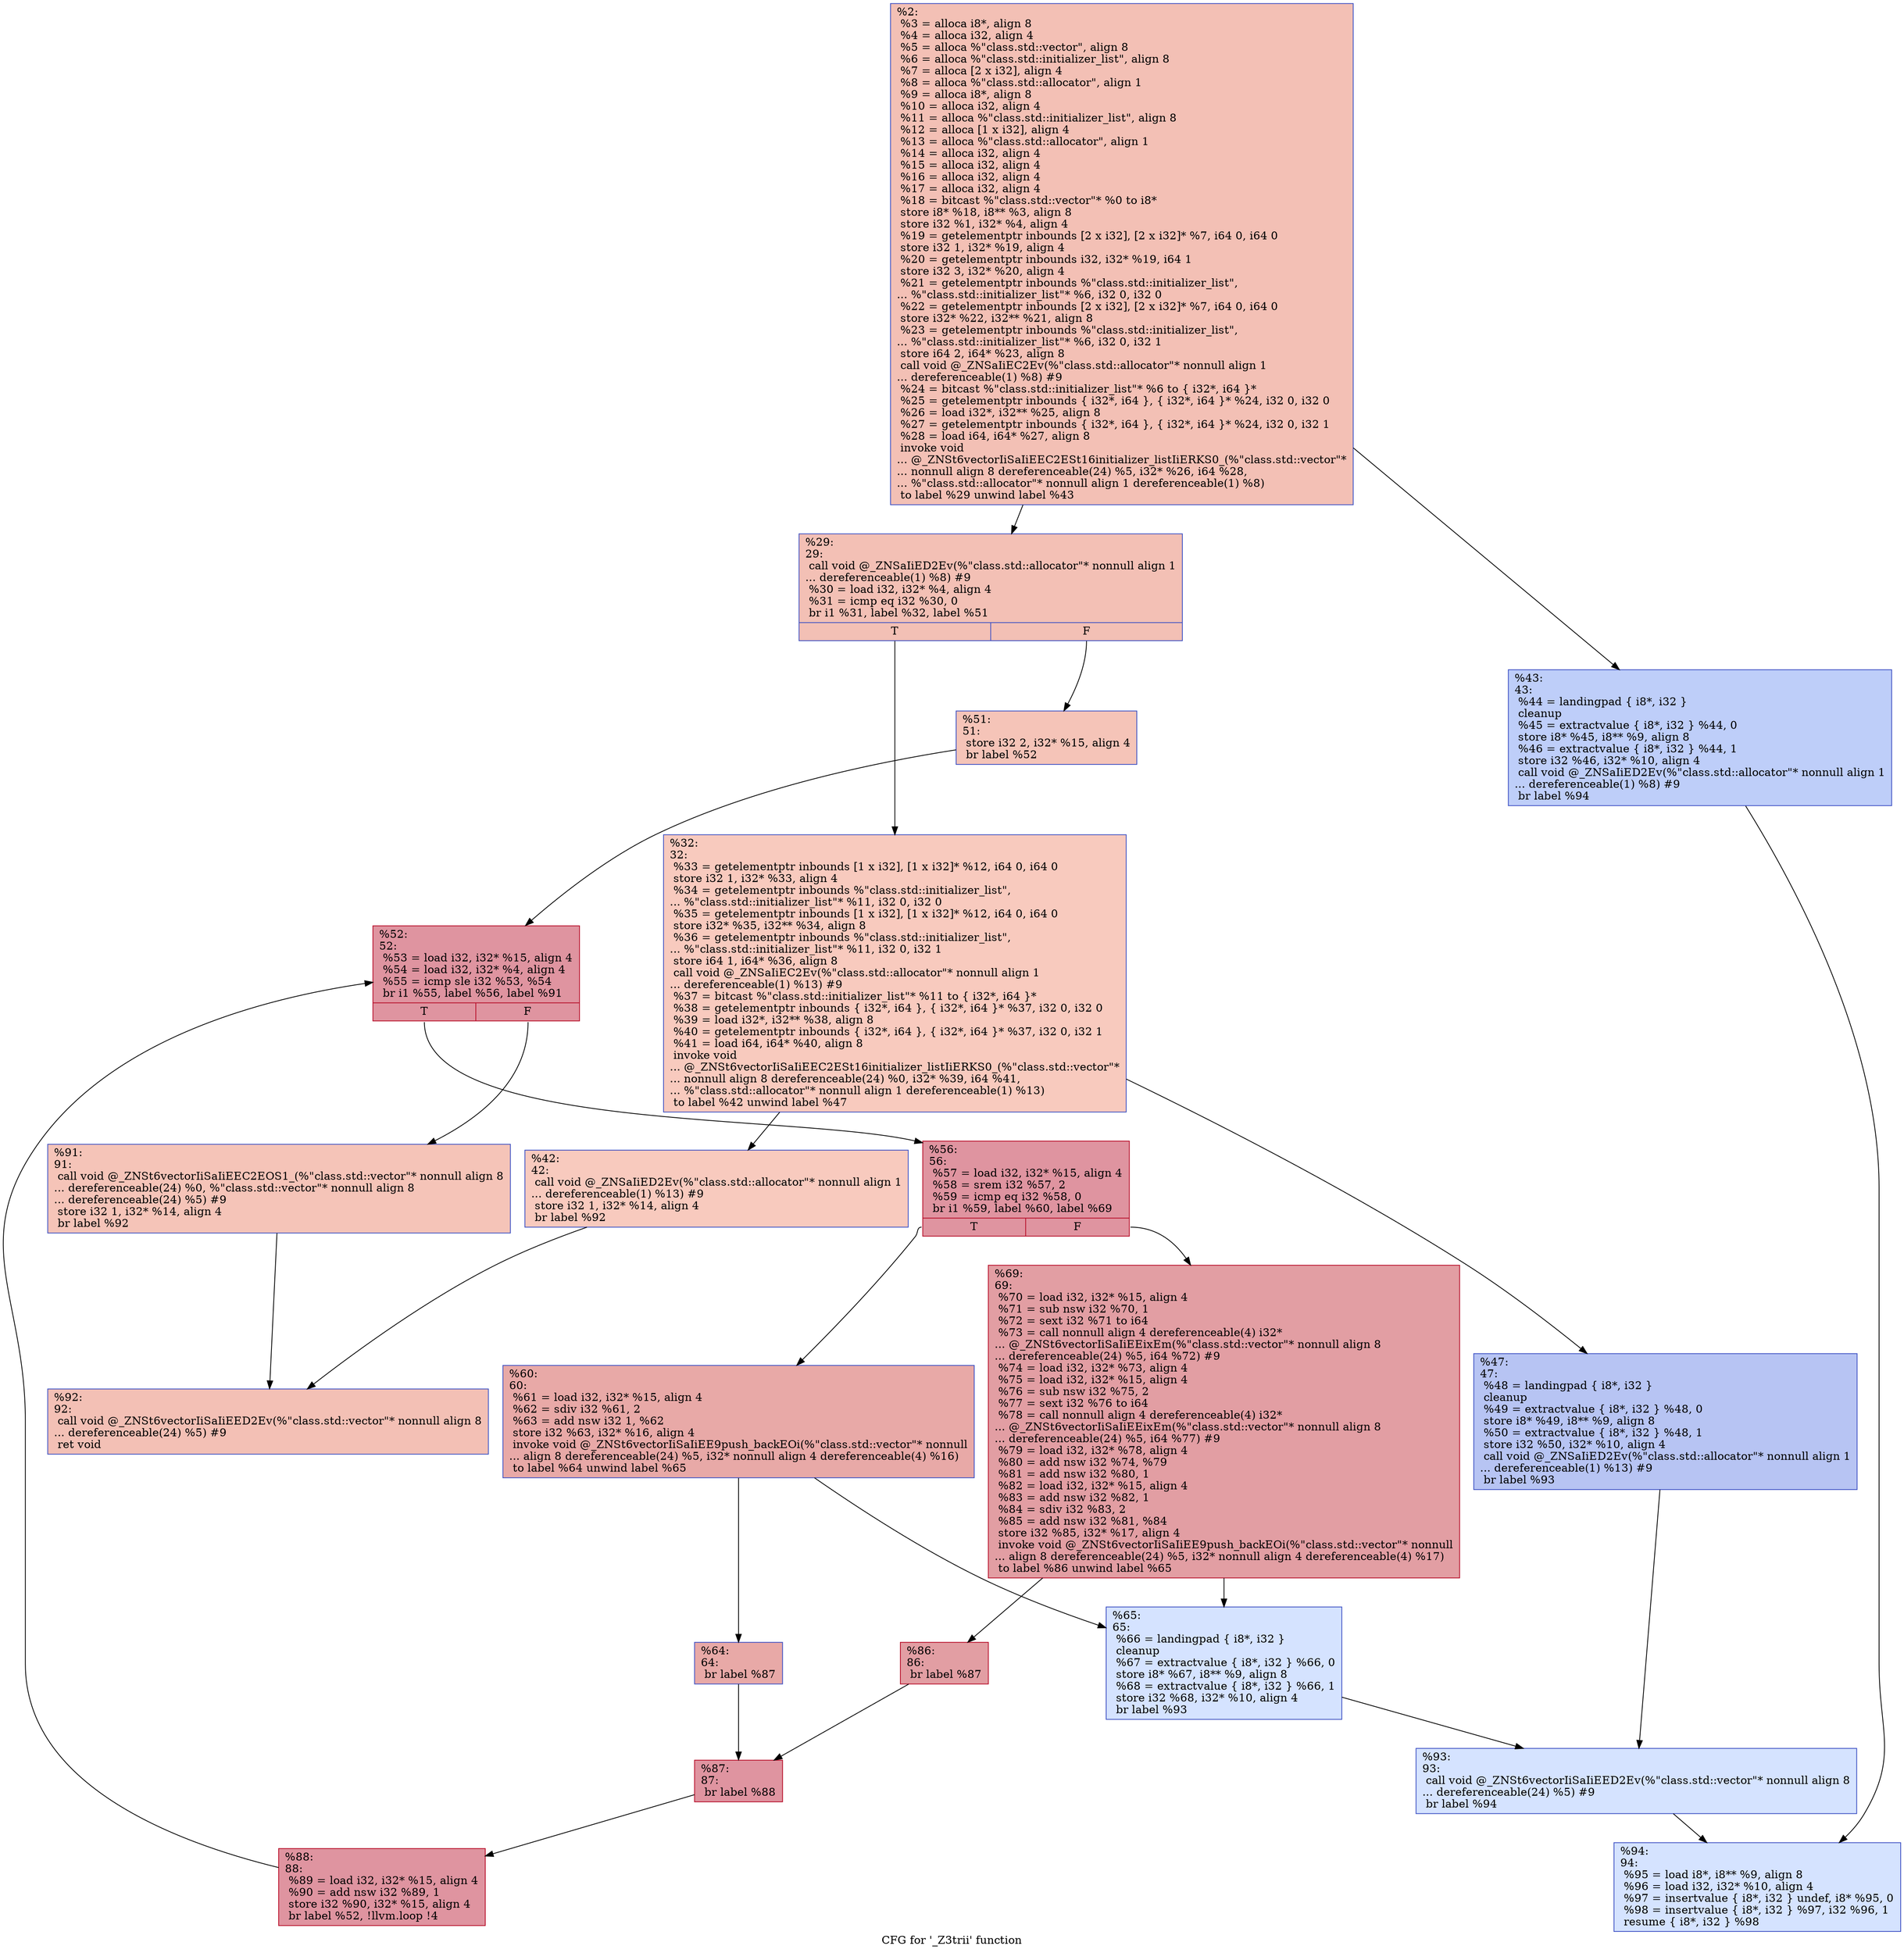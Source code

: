 digraph "CFG for '_Z3trii' function" {
	label="CFG for '_Z3trii' function";

	Node0x55a8815e0b60 [shape=record,color="#3d50c3ff", style=filled, fillcolor="#e5705870",label="{%2:\l  %3 = alloca i8*, align 8\l  %4 = alloca i32, align 4\l  %5 = alloca %\"class.std::vector\", align 8\l  %6 = alloca %\"class.std::initializer_list\", align 8\l  %7 = alloca [2 x i32], align 4\l  %8 = alloca %\"class.std::allocator\", align 1\l  %9 = alloca i8*, align 8\l  %10 = alloca i32, align 4\l  %11 = alloca %\"class.std::initializer_list\", align 8\l  %12 = alloca [1 x i32], align 4\l  %13 = alloca %\"class.std::allocator\", align 1\l  %14 = alloca i32, align 4\l  %15 = alloca i32, align 4\l  %16 = alloca i32, align 4\l  %17 = alloca i32, align 4\l  %18 = bitcast %\"class.std::vector\"* %0 to i8*\l  store i8* %18, i8** %3, align 8\l  store i32 %1, i32* %4, align 4\l  %19 = getelementptr inbounds [2 x i32], [2 x i32]* %7, i64 0, i64 0\l  store i32 1, i32* %19, align 4\l  %20 = getelementptr inbounds i32, i32* %19, i64 1\l  store i32 3, i32* %20, align 4\l  %21 = getelementptr inbounds %\"class.std::initializer_list\",\l... %\"class.std::initializer_list\"* %6, i32 0, i32 0\l  %22 = getelementptr inbounds [2 x i32], [2 x i32]* %7, i64 0, i64 0\l  store i32* %22, i32** %21, align 8\l  %23 = getelementptr inbounds %\"class.std::initializer_list\",\l... %\"class.std::initializer_list\"* %6, i32 0, i32 1\l  store i64 2, i64* %23, align 8\l  call void @_ZNSaIiEC2Ev(%\"class.std::allocator\"* nonnull align 1\l... dereferenceable(1) %8) #9\l  %24 = bitcast %\"class.std::initializer_list\"* %6 to \{ i32*, i64 \}*\l  %25 = getelementptr inbounds \{ i32*, i64 \}, \{ i32*, i64 \}* %24, i32 0, i32 0\l  %26 = load i32*, i32** %25, align 8\l  %27 = getelementptr inbounds \{ i32*, i64 \}, \{ i32*, i64 \}* %24, i32 0, i32 1\l  %28 = load i64, i64* %27, align 8\l  invoke void\l... @_ZNSt6vectorIiSaIiEEC2ESt16initializer_listIiERKS0_(%\"class.std::vector\"*\l... nonnull align 8 dereferenceable(24) %5, i32* %26, i64 %28,\l... %\"class.std::allocator\"* nonnull align 1 dereferenceable(1) %8)\l          to label %29 unwind label %43\l}"];
	Node0x55a8815e0b60 -> Node0x55a8815e28b0;
	Node0x55a8815e0b60 -> Node0x55a8815e2940;
	Node0x55a8815e28b0 [shape=record,color="#3d50c3ff", style=filled, fillcolor="#e5705870",label="{%29:\l29:                                               \l  call void @_ZNSaIiED2Ev(%\"class.std::allocator\"* nonnull align 1\l... dereferenceable(1) %8) #9\l  %30 = load i32, i32* %4, align 4\l  %31 = icmp eq i32 %30, 0\l  br i1 %31, label %32, label %51\l|{<s0>T|<s1>F}}"];
	Node0x55a8815e28b0:s0 -> Node0x55a8815e2ff0;
	Node0x55a8815e28b0:s1 -> Node0x55a8815e3040;
	Node0x55a8815e2ff0 [shape=record,color="#3d50c3ff", style=filled, fillcolor="#ef886b70",label="{%32:\l32:                                               \l  %33 = getelementptr inbounds [1 x i32], [1 x i32]* %12, i64 0, i64 0\l  store i32 1, i32* %33, align 4\l  %34 = getelementptr inbounds %\"class.std::initializer_list\",\l... %\"class.std::initializer_list\"* %11, i32 0, i32 0\l  %35 = getelementptr inbounds [1 x i32], [1 x i32]* %12, i64 0, i64 0\l  store i32* %35, i32** %34, align 8\l  %36 = getelementptr inbounds %\"class.std::initializer_list\",\l... %\"class.std::initializer_list\"* %11, i32 0, i32 1\l  store i64 1, i64* %36, align 8\l  call void @_ZNSaIiEC2Ev(%\"class.std::allocator\"* nonnull align 1\l... dereferenceable(1) %13) #9\l  %37 = bitcast %\"class.std::initializer_list\"* %11 to \{ i32*, i64 \}*\l  %38 = getelementptr inbounds \{ i32*, i64 \}, \{ i32*, i64 \}* %37, i32 0, i32 0\l  %39 = load i32*, i32** %38, align 8\l  %40 = getelementptr inbounds \{ i32*, i64 \}, \{ i32*, i64 \}* %37, i32 0, i32 1\l  %41 = load i64, i64* %40, align 8\l  invoke void\l... @_ZNSt6vectorIiSaIiEEC2ESt16initializer_listIiERKS0_(%\"class.std::vector\"*\l... nonnull align 8 dereferenceable(24) %0, i32* %39, i64 %41,\l... %\"class.std::allocator\"* nonnull align 1 dereferenceable(1) %13)\l          to label %42 unwind label %47\l}"];
	Node0x55a8815e2ff0 -> Node0x55a8815e3be0;
	Node0x55a8815e2ff0 -> Node0x55a8815e3c70;
	Node0x55a8815e3be0 [shape=record,color="#3d50c3ff", style=filled, fillcolor="#ef886b70",label="{%42:\l42:                                               \l  call void @_ZNSaIiED2Ev(%\"class.std::allocator\"* nonnull align 1\l... dereferenceable(1) %13) #9\l  store i32 1, i32* %14, align 4\l  br label %92\l}"];
	Node0x55a8815e3be0 -> Node0x55a8815e40a0;
	Node0x55a8815e2940 [shape=record,color="#3d50c3ff", style=filled, fillcolor="#6c8ff170",label="{%43:\l43:                                               \l  %44 = landingpad \{ i8*, i32 \}\l          cleanup\l  %45 = extractvalue \{ i8*, i32 \} %44, 0\l  store i8* %45, i8** %9, align 8\l  %46 = extractvalue \{ i8*, i32 \} %44, 1\l  store i32 %46, i32* %10, align 4\l  call void @_ZNSaIiED2Ev(%\"class.std::allocator\"* nonnull align 1\l... dereferenceable(1) %8) #9\l  br label %94\l}"];
	Node0x55a8815e2940 -> Node0x55a8815e4520;
	Node0x55a8815e3c70 [shape=record,color="#3d50c3ff", style=filled, fillcolor="#5b7ae570",label="{%47:\l47:                                               \l  %48 = landingpad \{ i8*, i32 \}\l          cleanup\l  %49 = extractvalue \{ i8*, i32 \} %48, 0\l  store i8* %49, i8** %9, align 8\l  %50 = extractvalue \{ i8*, i32 \} %48, 1\l  store i32 %50, i32* %10, align 4\l  call void @_ZNSaIiED2Ev(%\"class.std::allocator\"* nonnull align 1\l... dereferenceable(1) %13) #9\l  br label %93\l}"];
	Node0x55a8815e3c70 -> Node0x55a8815e49a0;
	Node0x55a8815e3040 [shape=record,color="#3d50c3ff", style=filled, fillcolor="#e97a5f70",label="{%51:\l51:                                               \l  store i32 2, i32* %15, align 4\l  br label %52\l}"];
	Node0x55a8815e3040 -> Node0x55a8815e4af0;
	Node0x55a8815e4af0 [shape=record,color="#b70d28ff", style=filled, fillcolor="#b70d2870",label="{%52:\l52:                                               \l  %53 = load i32, i32* %15, align 4\l  %54 = load i32, i32* %4, align 4\l  %55 = icmp sle i32 %53, %54\l  br i1 %55, label %56, label %91\l|{<s0>T|<s1>F}}"];
	Node0x55a8815e4af0:s0 -> Node0x55a8815e4d20;
	Node0x55a8815e4af0:s1 -> Node0x55a8815e4d70;
	Node0x55a8815e4d20 [shape=record,color="#b70d28ff", style=filled, fillcolor="#b70d2870",label="{%56:\l56:                                               \l  %57 = load i32, i32* %15, align 4\l  %58 = srem i32 %57, 2\l  %59 = icmp eq i32 %58, 0\l  br i1 %59, label %60, label %69\l|{<s0>T|<s1>F}}"];
	Node0x55a8815e4d20:s0 -> Node0x55a8815e5000;
	Node0x55a8815e4d20:s1 -> Node0x55a8815e5050;
	Node0x55a8815e5000 [shape=record,color="#3d50c3ff", style=filled, fillcolor="#ca3b3770",label="{%60:\l60:                                               \l  %61 = load i32, i32* %15, align 4\l  %62 = sdiv i32 %61, 2\l  %63 = add nsw i32 1, %62\l  store i32 %63, i32* %16, align 4\l  invoke void @_ZNSt6vectorIiSaIiEE9push_backEOi(%\"class.std::vector\"* nonnull\l... align 8 dereferenceable(24) %5, i32* nonnull align 4 dereferenceable(4) %16)\l          to label %64 unwind label %65\l}"];
	Node0x55a8815e5000 -> Node0x55a8815e53f0;
	Node0x55a8815e5000 -> Node0x55a8815e5440;
	Node0x55a8815e53f0 [shape=record,color="#3d50c3ff", style=filled, fillcolor="#ca3b3770",label="{%64:\l64:                                               \l  br label %87\l}"];
	Node0x55a8815e53f0 -> Node0x55a8815e5ba0;
	Node0x55a8815e5440 [shape=record,color="#3d50c3ff", style=filled, fillcolor="#a1c0ff70",label="{%65:\l65:                                               \l  %66 = landingpad \{ i8*, i32 \}\l          cleanup\l  %67 = extractvalue \{ i8*, i32 \} %66, 0\l  store i8* %67, i8** %9, align 8\l  %68 = extractvalue \{ i8*, i32 \} %66, 1\l  store i32 %68, i32* %10, align 4\l  br label %93\l}"];
	Node0x55a8815e5440 -> Node0x55a8815e49a0;
	Node0x55a8815e5050 [shape=record,color="#b70d28ff", style=filled, fillcolor="#be242e70",label="{%69:\l69:                                               \l  %70 = load i32, i32* %15, align 4\l  %71 = sub nsw i32 %70, 1\l  %72 = sext i32 %71 to i64\l  %73 = call nonnull align 4 dereferenceable(4) i32*\l... @_ZNSt6vectorIiSaIiEEixEm(%\"class.std::vector\"* nonnull align 8\l... dereferenceable(24) %5, i64 %72) #9\l  %74 = load i32, i32* %73, align 4\l  %75 = load i32, i32* %15, align 4\l  %76 = sub nsw i32 %75, 2\l  %77 = sext i32 %76 to i64\l  %78 = call nonnull align 4 dereferenceable(4) i32*\l... @_ZNSt6vectorIiSaIiEEixEm(%\"class.std::vector\"* nonnull align 8\l... dereferenceable(24) %5, i64 %77) #9\l  %79 = load i32, i32* %78, align 4\l  %80 = add nsw i32 %74, %79\l  %81 = add nsw i32 %80, 1\l  %82 = load i32, i32* %15, align 4\l  %83 = add nsw i32 %82, 1\l  %84 = sdiv i32 %83, 2\l  %85 = add nsw i32 %81, %84\l  store i32 %85, i32* %17, align 4\l  invoke void @_ZNSt6vectorIiSaIiEE9push_backEOi(%\"class.std::vector\"* nonnull\l... align 8 dereferenceable(24) %5, i32* nonnull align 4 dereferenceable(4) %17)\l          to label %86 unwind label %65\l}"];
	Node0x55a8815e5050 -> Node0x55a8815e6af0;
	Node0x55a8815e5050 -> Node0x55a8815e5440;
	Node0x55a8815e6af0 [shape=record,color="#b70d28ff", style=filled, fillcolor="#be242e70",label="{%86:\l86:                                               \l  br label %87\l}"];
	Node0x55a8815e6af0 -> Node0x55a8815e5ba0;
	Node0x55a8815e5ba0 [shape=record,color="#b70d28ff", style=filled, fillcolor="#b70d2870",label="{%87:\l87:                                               \l  br label %88\l}"];
	Node0x55a8815e5ba0 -> Node0x55a8815e6d00;
	Node0x55a8815e6d00 [shape=record,color="#b70d28ff", style=filled, fillcolor="#b70d2870",label="{%88:\l88:                                               \l  %89 = load i32, i32* %15, align 4\l  %90 = add nsw i32 %89, 1\l  store i32 %90, i32* %15, align 4\l  br label %52, !llvm.loop !4\l}"];
	Node0x55a8815e6d00 -> Node0x55a8815e4af0;
	Node0x55a8815e4d70 [shape=record,color="#3d50c3ff", style=filled, fillcolor="#e97a5f70",label="{%91:\l91:                                               \l  call void @_ZNSt6vectorIiSaIiEEC2EOS1_(%\"class.std::vector\"* nonnull align 8\l... dereferenceable(24) %0, %\"class.std::vector\"* nonnull align 8\l... dereferenceable(24) %5) #9\l  store i32 1, i32* %14, align 4\l  br label %92\l}"];
	Node0x55a8815e4d70 -> Node0x55a8815e40a0;
	Node0x55a8815e40a0 [shape=record,color="#3d50c3ff", style=filled, fillcolor="#e5705870",label="{%92:\l92:                                               \l  call void @_ZNSt6vectorIiSaIiEED2Ev(%\"class.std::vector\"* nonnull align 8\l... dereferenceable(24) %5) #9\l  ret void\l}"];
	Node0x55a8815e49a0 [shape=record,color="#3d50c3ff", style=filled, fillcolor="#a1c0ff70",label="{%93:\l93:                                               \l  call void @_ZNSt6vectorIiSaIiEED2Ev(%\"class.std::vector\"* nonnull align 8\l... dereferenceable(24) %5) #9\l  br label %94\l}"];
	Node0x55a8815e49a0 -> Node0x55a8815e4520;
	Node0x55a8815e4520 [shape=record,color="#3d50c3ff", style=filled, fillcolor="#a1c0ff70",label="{%94:\l94:                                               \l  %95 = load i8*, i8** %9, align 8\l  %96 = load i32, i32* %10, align 4\l  %97 = insertvalue \{ i8*, i32 \} undef, i8* %95, 0\l  %98 = insertvalue \{ i8*, i32 \} %97, i32 %96, 1\l  resume \{ i8*, i32 \} %98\l}"];
}
